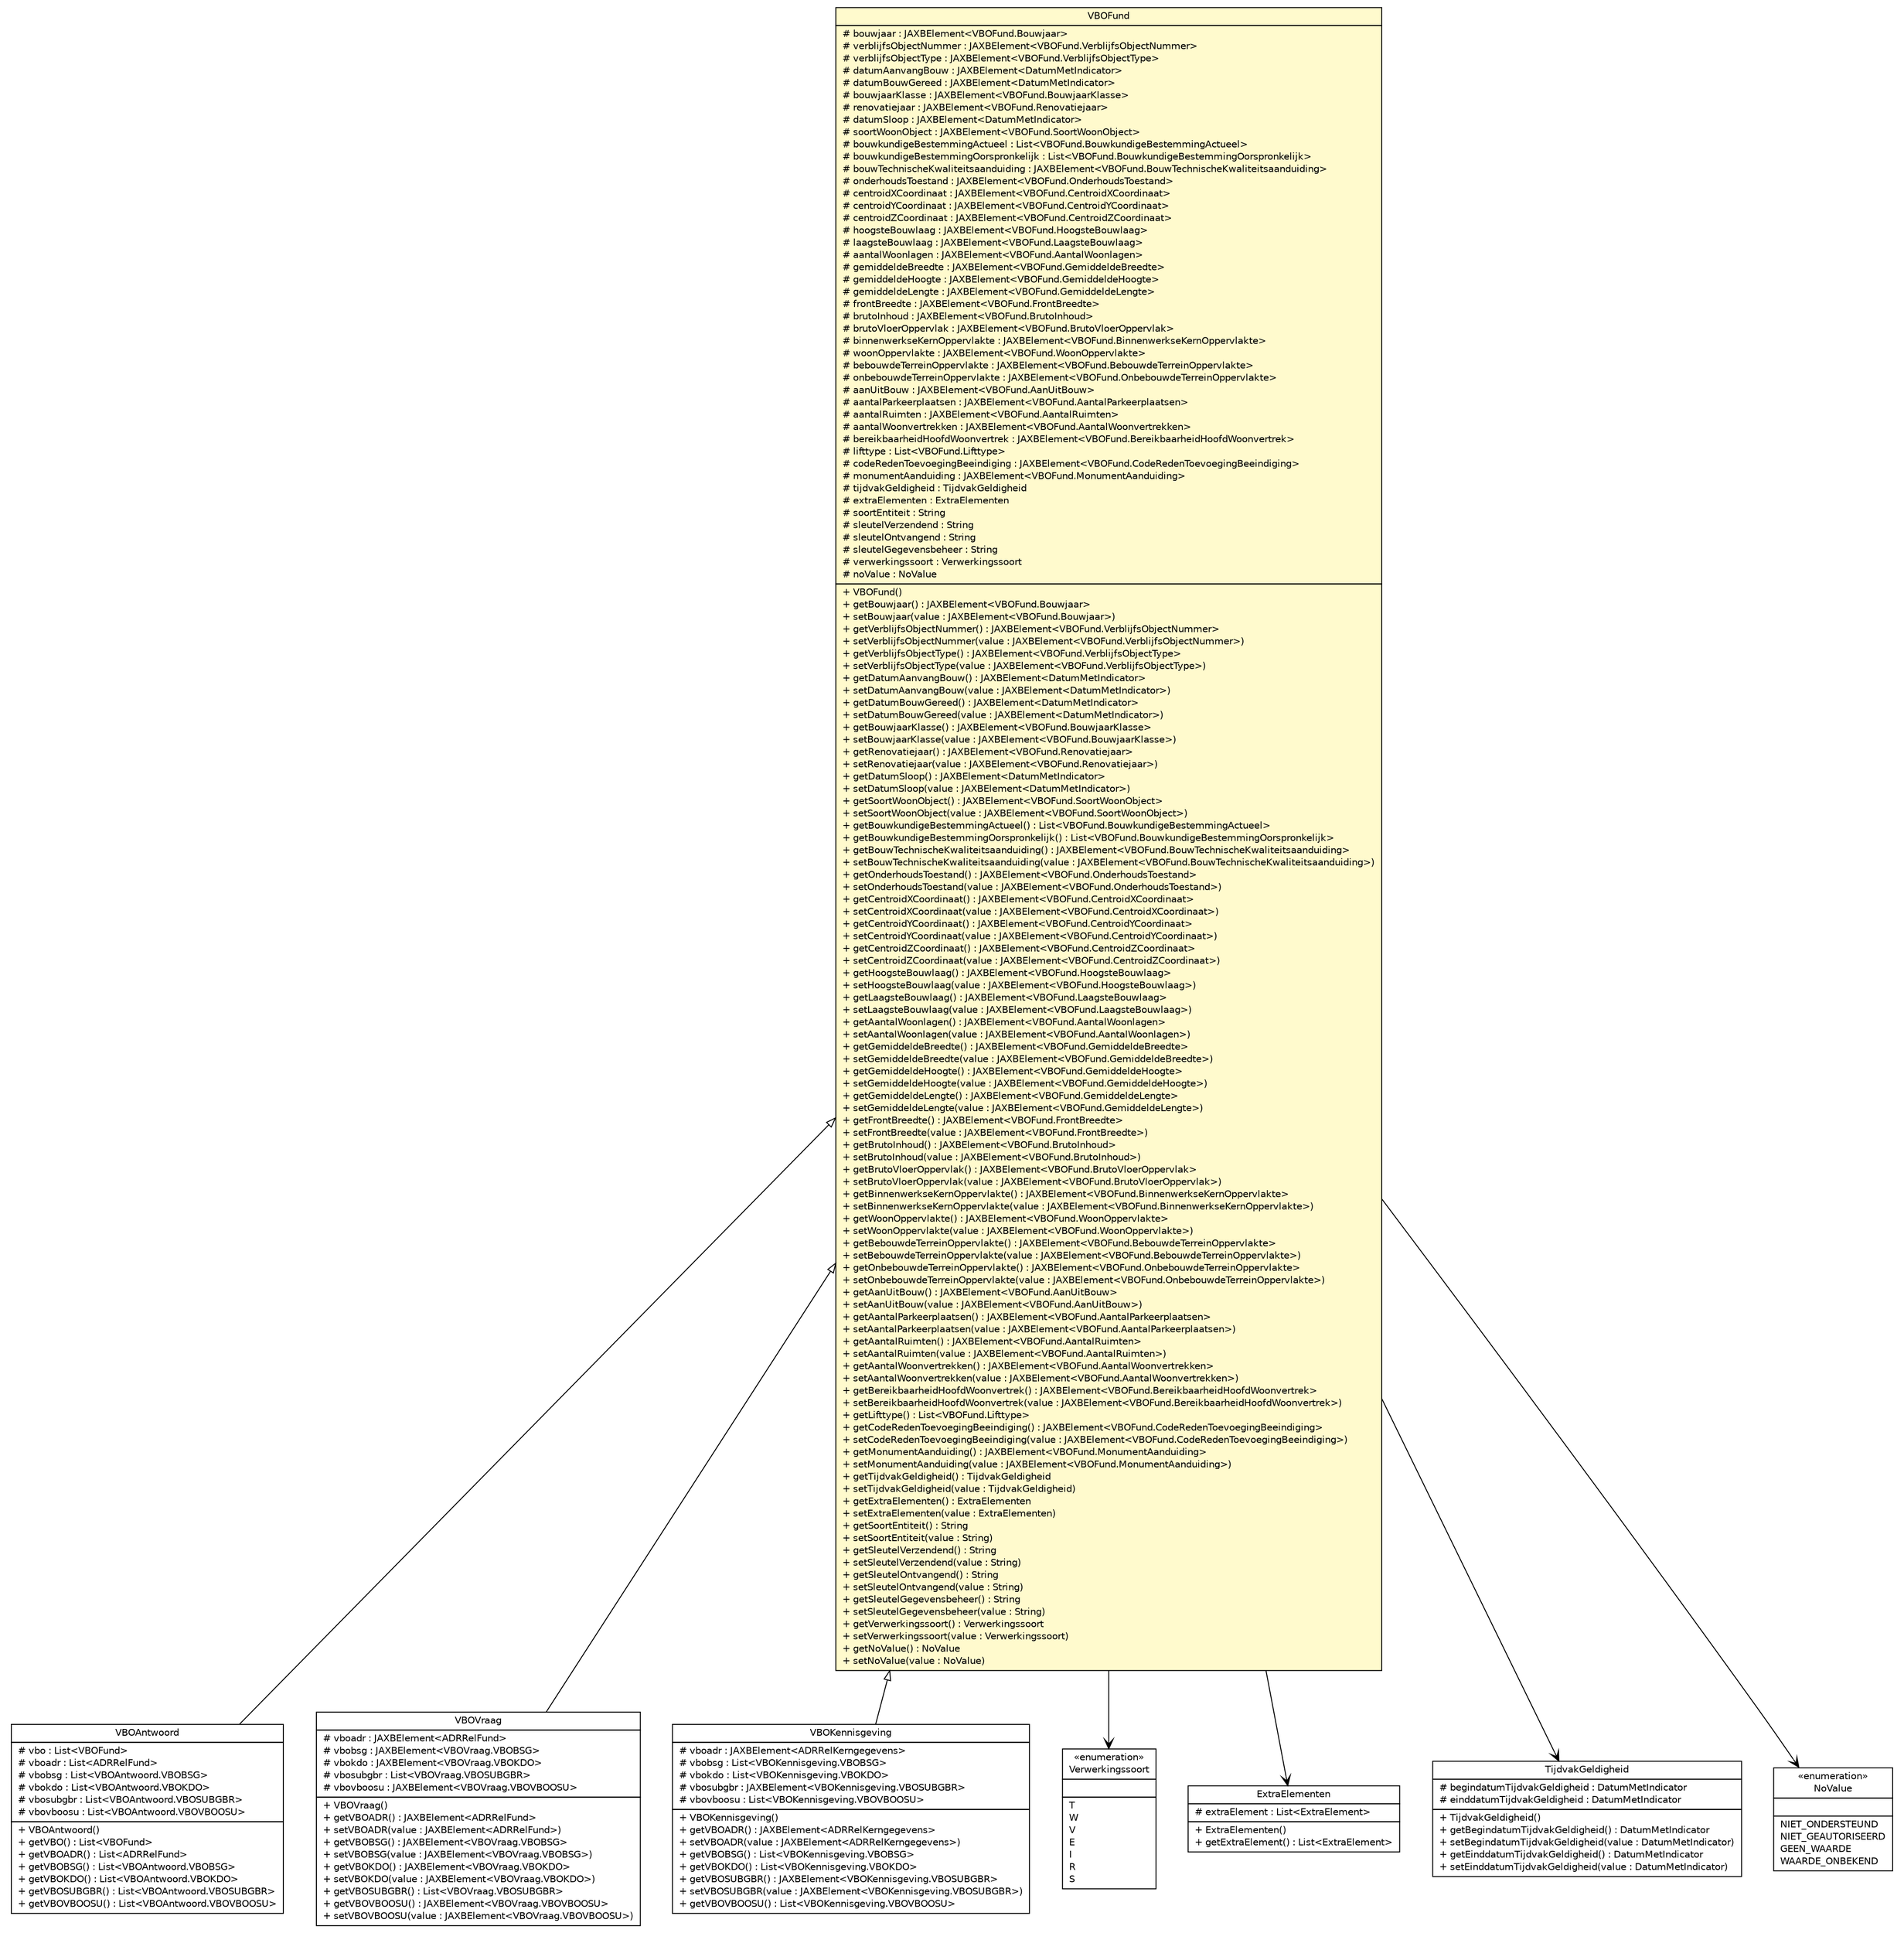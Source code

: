 #!/usr/local/bin/dot
#
# Class diagram 
# Generated by UMLGraph version R5_6-24-gf6e263 (http://www.umlgraph.org/)
#

digraph G {
	edge [fontname="Helvetica",fontsize=10,labelfontname="Helvetica",labelfontsize=10];
	node [fontname="Helvetica",fontsize=10,shape=plaintext];
	nodesep=0.25;
	ranksep=0.5;
	// nl.egem.stuf.sector.bg._0204.VBOAntwoord
	c207559 [label=<<table title="nl.egem.stuf.sector.bg._0204.VBOAntwoord" border="0" cellborder="1" cellspacing="0" cellpadding="2" port="p" href="./VBOAntwoord.html">
		<tr><td><table border="0" cellspacing="0" cellpadding="1">
<tr><td align="center" balign="center"> VBOAntwoord </td></tr>
		</table></td></tr>
		<tr><td><table border="0" cellspacing="0" cellpadding="1">
<tr><td align="left" balign="left"> # vbo : List&lt;VBOFund&gt; </td></tr>
<tr><td align="left" balign="left"> # vboadr : List&lt;ADRRelFund&gt; </td></tr>
<tr><td align="left" balign="left"> # vbobsg : List&lt;VBOAntwoord.VBOBSG&gt; </td></tr>
<tr><td align="left" balign="left"> # vbokdo : List&lt;VBOAntwoord.VBOKDO&gt; </td></tr>
<tr><td align="left" balign="left"> # vbosubgbr : List&lt;VBOAntwoord.VBOSUBGBR&gt; </td></tr>
<tr><td align="left" balign="left"> # vbovboosu : List&lt;VBOAntwoord.VBOVBOOSU&gt; </td></tr>
		</table></td></tr>
		<tr><td><table border="0" cellspacing="0" cellpadding="1">
<tr><td align="left" balign="left"> + VBOAntwoord() </td></tr>
<tr><td align="left" balign="left"> + getVBO() : List&lt;VBOFund&gt; </td></tr>
<tr><td align="left" balign="left"> + getVBOADR() : List&lt;ADRRelFund&gt; </td></tr>
<tr><td align="left" balign="left"> + getVBOBSG() : List&lt;VBOAntwoord.VBOBSG&gt; </td></tr>
<tr><td align="left" balign="left"> + getVBOKDO() : List&lt;VBOAntwoord.VBOKDO&gt; </td></tr>
<tr><td align="left" balign="left"> + getVBOSUBGBR() : List&lt;VBOAntwoord.VBOSUBGBR&gt; </td></tr>
<tr><td align="left" balign="left"> + getVBOVBOOSU() : List&lt;VBOAntwoord.VBOVBOOSU&gt; </td></tr>
		</table></td></tr>
		</table>>, URL="./VBOAntwoord.html", fontname="Helvetica", fontcolor="black", fontsize=10.0];
	// nl.egem.stuf.sector.bg._0204.VBOVraag
	c207679 [label=<<table title="nl.egem.stuf.sector.bg._0204.VBOVraag" border="0" cellborder="1" cellspacing="0" cellpadding="2" port="p" href="./VBOVraag.html">
		<tr><td><table border="0" cellspacing="0" cellpadding="1">
<tr><td align="center" balign="center"> VBOVraag </td></tr>
		</table></td></tr>
		<tr><td><table border="0" cellspacing="0" cellpadding="1">
<tr><td align="left" balign="left"> # vboadr : JAXBElement&lt;ADRRelFund&gt; </td></tr>
<tr><td align="left" balign="left"> # vbobsg : JAXBElement&lt;VBOVraag.VBOBSG&gt; </td></tr>
<tr><td align="left" balign="left"> # vbokdo : JAXBElement&lt;VBOVraag.VBOKDO&gt; </td></tr>
<tr><td align="left" balign="left"> # vbosubgbr : List&lt;VBOVraag.VBOSUBGBR&gt; </td></tr>
<tr><td align="left" balign="left"> # vbovboosu : JAXBElement&lt;VBOVraag.VBOVBOOSU&gt; </td></tr>
		</table></td></tr>
		<tr><td><table border="0" cellspacing="0" cellpadding="1">
<tr><td align="left" balign="left"> + VBOVraag() </td></tr>
<tr><td align="left" balign="left"> + getVBOADR() : JAXBElement&lt;ADRRelFund&gt; </td></tr>
<tr><td align="left" balign="left"> + setVBOADR(value : JAXBElement&lt;ADRRelFund&gt;) </td></tr>
<tr><td align="left" balign="left"> + getVBOBSG() : JAXBElement&lt;VBOVraag.VBOBSG&gt; </td></tr>
<tr><td align="left" balign="left"> + setVBOBSG(value : JAXBElement&lt;VBOVraag.VBOBSG&gt;) </td></tr>
<tr><td align="left" balign="left"> + getVBOKDO() : JAXBElement&lt;VBOVraag.VBOKDO&gt; </td></tr>
<tr><td align="left" balign="left"> + setVBOKDO(value : JAXBElement&lt;VBOVraag.VBOKDO&gt;) </td></tr>
<tr><td align="left" balign="left"> + getVBOSUBGBR() : List&lt;VBOVraag.VBOSUBGBR&gt; </td></tr>
<tr><td align="left" balign="left"> + getVBOVBOOSU() : JAXBElement&lt;VBOVraag.VBOVBOOSU&gt; </td></tr>
<tr><td align="left" balign="left"> + setVBOVBOOSU(value : JAXBElement&lt;VBOVraag.VBOVBOOSU&gt;) </td></tr>
		</table></td></tr>
		</table>>, URL="./VBOVraag.html", fontname="Helvetica", fontcolor="black", fontsize=10.0];
	// nl.egem.stuf.sector.bg._0204.VBOFund
	c207784 [label=<<table title="nl.egem.stuf.sector.bg._0204.VBOFund" border="0" cellborder="1" cellspacing="0" cellpadding="2" port="p" bgcolor="lemonChiffon" href="./VBOFund.html">
		<tr><td><table border="0" cellspacing="0" cellpadding="1">
<tr><td align="center" balign="center"> VBOFund </td></tr>
		</table></td></tr>
		<tr><td><table border="0" cellspacing="0" cellpadding="1">
<tr><td align="left" balign="left"> # bouwjaar : JAXBElement&lt;VBOFund.Bouwjaar&gt; </td></tr>
<tr><td align="left" balign="left"> # verblijfsObjectNummer : JAXBElement&lt;VBOFund.VerblijfsObjectNummer&gt; </td></tr>
<tr><td align="left" balign="left"> # verblijfsObjectType : JAXBElement&lt;VBOFund.VerblijfsObjectType&gt; </td></tr>
<tr><td align="left" balign="left"> # datumAanvangBouw : JAXBElement&lt;DatumMetIndicator&gt; </td></tr>
<tr><td align="left" balign="left"> # datumBouwGereed : JAXBElement&lt;DatumMetIndicator&gt; </td></tr>
<tr><td align="left" balign="left"> # bouwjaarKlasse : JAXBElement&lt;VBOFund.BouwjaarKlasse&gt; </td></tr>
<tr><td align="left" balign="left"> # renovatiejaar : JAXBElement&lt;VBOFund.Renovatiejaar&gt; </td></tr>
<tr><td align="left" balign="left"> # datumSloop : JAXBElement&lt;DatumMetIndicator&gt; </td></tr>
<tr><td align="left" balign="left"> # soortWoonObject : JAXBElement&lt;VBOFund.SoortWoonObject&gt; </td></tr>
<tr><td align="left" balign="left"> # bouwkundigeBestemmingActueel : List&lt;VBOFund.BouwkundigeBestemmingActueel&gt; </td></tr>
<tr><td align="left" balign="left"> # bouwkundigeBestemmingOorspronkelijk : List&lt;VBOFund.BouwkundigeBestemmingOorspronkelijk&gt; </td></tr>
<tr><td align="left" balign="left"> # bouwTechnischeKwaliteitsaanduiding : JAXBElement&lt;VBOFund.BouwTechnischeKwaliteitsaanduiding&gt; </td></tr>
<tr><td align="left" balign="left"> # onderhoudsToestand : JAXBElement&lt;VBOFund.OnderhoudsToestand&gt; </td></tr>
<tr><td align="left" balign="left"> # centroidXCoordinaat : JAXBElement&lt;VBOFund.CentroidXCoordinaat&gt; </td></tr>
<tr><td align="left" balign="left"> # centroidYCoordinaat : JAXBElement&lt;VBOFund.CentroidYCoordinaat&gt; </td></tr>
<tr><td align="left" balign="left"> # centroidZCoordinaat : JAXBElement&lt;VBOFund.CentroidZCoordinaat&gt; </td></tr>
<tr><td align="left" balign="left"> # hoogsteBouwlaag : JAXBElement&lt;VBOFund.HoogsteBouwlaag&gt; </td></tr>
<tr><td align="left" balign="left"> # laagsteBouwlaag : JAXBElement&lt;VBOFund.LaagsteBouwlaag&gt; </td></tr>
<tr><td align="left" balign="left"> # aantalWoonlagen : JAXBElement&lt;VBOFund.AantalWoonlagen&gt; </td></tr>
<tr><td align="left" balign="left"> # gemiddeldeBreedte : JAXBElement&lt;VBOFund.GemiddeldeBreedte&gt; </td></tr>
<tr><td align="left" balign="left"> # gemiddeldeHoogte : JAXBElement&lt;VBOFund.GemiddeldeHoogte&gt; </td></tr>
<tr><td align="left" balign="left"> # gemiddeldeLengte : JAXBElement&lt;VBOFund.GemiddeldeLengte&gt; </td></tr>
<tr><td align="left" balign="left"> # frontBreedte : JAXBElement&lt;VBOFund.FrontBreedte&gt; </td></tr>
<tr><td align="left" balign="left"> # brutoInhoud : JAXBElement&lt;VBOFund.BrutoInhoud&gt; </td></tr>
<tr><td align="left" balign="left"> # brutoVloerOppervlak : JAXBElement&lt;VBOFund.BrutoVloerOppervlak&gt; </td></tr>
<tr><td align="left" balign="left"> # binnenwerkseKernOppervlakte : JAXBElement&lt;VBOFund.BinnenwerkseKernOppervlakte&gt; </td></tr>
<tr><td align="left" balign="left"> # woonOppervlakte : JAXBElement&lt;VBOFund.WoonOppervlakte&gt; </td></tr>
<tr><td align="left" balign="left"> # bebouwdeTerreinOppervlakte : JAXBElement&lt;VBOFund.BebouwdeTerreinOppervlakte&gt; </td></tr>
<tr><td align="left" balign="left"> # onbebouwdeTerreinOppervlakte : JAXBElement&lt;VBOFund.OnbebouwdeTerreinOppervlakte&gt; </td></tr>
<tr><td align="left" balign="left"> # aanUitBouw : JAXBElement&lt;VBOFund.AanUitBouw&gt; </td></tr>
<tr><td align="left" balign="left"> # aantalParkeerplaatsen : JAXBElement&lt;VBOFund.AantalParkeerplaatsen&gt; </td></tr>
<tr><td align="left" balign="left"> # aantalRuimten : JAXBElement&lt;VBOFund.AantalRuimten&gt; </td></tr>
<tr><td align="left" balign="left"> # aantalWoonvertrekken : JAXBElement&lt;VBOFund.AantalWoonvertrekken&gt; </td></tr>
<tr><td align="left" balign="left"> # bereikbaarheidHoofdWoonvertrek : JAXBElement&lt;VBOFund.BereikbaarheidHoofdWoonvertrek&gt; </td></tr>
<tr><td align="left" balign="left"> # lifttype : List&lt;VBOFund.Lifttype&gt; </td></tr>
<tr><td align="left" balign="left"> # codeRedenToevoegingBeeindiging : JAXBElement&lt;VBOFund.CodeRedenToevoegingBeeindiging&gt; </td></tr>
<tr><td align="left" balign="left"> # monumentAanduiding : JAXBElement&lt;VBOFund.MonumentAanduiding&gt; </td></tr>
<tr><td align="left" balign="left"> # tijdvakGeldigheid : TijdvakGeldigheid </td></tr>
<tr><td align="left" balign="left"> # extraElementen : ExtraElementen </td></tr>
<tr><td align="left" balign="left"> # soortEntiteit : String </td></tr>
<tr><td align="left" balign="left"> # sleutelVerzendend : String </td></tr>
<tr><td align="left" balign="left"> # sleutelOntvangend : String </td></tr>
<tr><td align="left" balign="left"> # sleutelGegevensbeheer : String </td></tr>
<tr><td align="left" balign="left"> # verwerkingssoort : Verwerkingssoort </td></tr>
<tr><td align="left" balign="left"> # noValue : NoValue </td></tr>
		</table></td></tr>
		<tr><td><table border="0" cellspacing="0" cellpadding="1">
<tr><td align="left" balign="left"> + VBOFund() </td></tr>
<tr><td align="left" balign="left"> + getBouwjaar() : JAXBElement&lt;VBOFund.Bouwjaar&gt; </td></tr>
<tr><td align="left" balign="left"> + setBouwjaar(value : JAXBElement&lt;VBOFund.Bouwjaar&gt;) </td></tr>
<tr><td align="left" balign="left"> + getVerblijfsObjectNummer() : JAXBElement&lt;VBOFund.VerblijfsObjectNummer&gt; </td></tr>
<tr><td align="left" balign="left"> + setVerblijfsObjectNummer(value : JAXBElement&lt;VBOFund.VerblijfsObjectNummer&gt;) </td></tr>
<tr><td align="left" balign="left"> + getVerblijfsObjectType() : JAXBElement&lt;VBOFund.VerblijfsObjectType&gt; </td></tr>
<tr><td align="left" balign="left"> + setVerblijfsObjectType(value : JAXBElement&lt;VBOFund.VerblijfsObjectType&gt;) </td></tr>
<tr><td align="left" balign="left"> + getDatumAanvangBouw() : JAXBElement&lt;DatumMetIndicator&gt; </td></tr>
<tr><td align="left" balign="left"> + setDatumAanvangBouw(value : JAXBElement&lt;DatumMetIndicator&gt;) </td></tr>
<tr><td align="left" balign="left"> + getDatumBouwGereed() : JAXBElement&lt;DatumMetIndicator&gt; </td></tr>
<tr><td align="left" balign="left"> + setDatumBouwGereed(value : JAXBElement&lt;DatumMetIndicator&gt;) </td></tr>
<tr><td align="left" balign="left"> + getBouwjaarKlasse() : JAXBElement&lt;VBOFund.BouwjaarKlasse&gt; </td></tr>
<tr><td align="left" balign="left"> + setBouwjaarKlasse(value : JAXBElement&lt;VBOFund.BouwjaarKlasse&gt;) </td></tr>
<tr><td align="left" balign="left"> + getRenovatiejaar() : JAXBElement&lt;VBOFund.Renovatiejaar&gt; </td></tr>
<tr><td align="left" balign="left"> + setRenovatiejaar(value : JAXBElement&lt;VBOFund.Renovatiejaar&gt;) </td></tr>
<tr><td align="left" balign="left"> + getDatumSloop() : JAXBElement&lt;DatumMetIndicator&gt; </td></tr>
<tr><td align="left" balign="left"> + setDatumSloop(value : JAXBElement&lt;DatumMetIndicator&gt;) </td></tr>
<tr><td align="left" balign="left"> + getSoortWoonObject() : JAXBElement&lt;VBOFund.SoortWoonObject&gt; </td></tr>
<tr><td align="left" balign="left"> + setSoortWoonObject(value : JAXBElement&lt;VBOFund.SoortWoonObject&gt;) </td></tr>
<tr><td align="left" balign="left"> + getBouwkundigeBestemmingActueel() : List&lt;VBOFund.BouwkundigeBestemmingActueel&gt; </td></tr>
<tr><td align="left" balign="left"> + getBouwkundigeBestemmingOorspronkelijk() : List&lt;VBOFund.BouwkundigeBestemmingOorspronkelijk&gt; </td></tr>
<tr><td align="left" balign="left"> + getBouwTechnischeKwaliteitsaanduiding() : JAXBElement&lt;VBOFund.BouwTechnischeKwaliteitsaanduiding&gt; </td></tr>
<tr><td align="left" balign="left"> + setBouwTechnischeKwaliteitsaanduiding(value : JAXBElement&lt;VBOFund.BouwTechnischeKwaliteitsaanduiding&gt;) </td></tr>
<tr><td align="left" balign="left"> + getOnderhoudsToestand() : JAXBElement&lt;VBOFund.OnderhoudsToestand&gt; </td></tr>
<tr><td align="left" balign="left"> + setOnderhoudsToestand(value : JAXBElement&lt;VBOFund.OnderhoudsToestand&gt;) </td></tr>
<tr><td align="left" balign="left"> + getCentroidXCoordinaat() : JAXBElement&lt;VBOFund.CentroidXCoordinaat&gt; </td></tr>
<tr><td align="left" balign="left"> + setCentroidXCoordinaat(value : JAXBElement&lt;VBOFund.CentroidXCoordinaat&gt;) </td></tr>
<tr><td align="left" balign="left"> + getCentroidYCoordinaat() : JAXBElement&lt;VBOFund.CentroidYCoordinaat&gt; </td></tr>
<tr><td align="left" balign="left"> + setCentroidYCoordinaat(value : JAXBElement&lt;VBOFund.CentroidYCoordinaat&gt;) </td></tr>
<tr><td align="left" balign="left"> + getCentroidZCoordinaat() : JAXBElement&lt;VBOFund.CentroidZCoordinaat&gt; </td></tr>
<tr><td align="left" balign="left"> + setCentroidZCoordinaat(value : JAXBElement&lt;VBOFund.CentroidZCoordinaat&gt;) </td></tr>
<tr><td align="left" balign="left"> + getHoogsteBouwlaag() : JAXBElement&lt;VBOFund.HoogsteBouwlaag&gt; </td></tr>
<tr><td align="left" balign="left"> + setHoogsteBouwlaag(value : JAXBElement&lt;VBOFund.HoogsteBouwlaag&gt;) </td></tr>
<tr><td align="left" balign="left"> + getLaagsteBouwlaag() : JAXBElement&lt;VBOFund.LaagsteBouwlaag&gt; </td></tr>
<tr><td align="left" balign="left"> + setLaagsteBouwlaag(value : JAXBElement&lt;VBOFund.LaagsteBouwlaag&gt;) </td></tr>
<tr><td align="left" balign="left"> + getAantalWoonlagen() : JAXBElement&lt;VBOFund.AantalWoonlagen&gt; </td></tr>
<tr><td align="left" balign="left"> + setAantalWoonlagen(value : JAXBElement&lt;VBOFund.AantalWoonlagen&gt;) </td></tr>
<tr><td align="left" balign="left"> + getGemiddeldeBreedte() : JAXBElement&lt;VBOFund.GemiddeldeBreedte&gt; </td></tr>
<tr><td align="left" balign="left"> + setGemiddeldeBreedte(value : JAXBElement&lt;VBOFund.GemiddeldeBreedte&gt;) </td></tr>
<tr><td align="left" balign="left"> + getGemiddeldeHoogte() : JAXBElement&lt;VBOFund.GemiddeldeHoogte&gt; </td></tr>
<tr><td align="left" balign="left"> + setGemiddeldeHoogte(value : JAXBElement&lt;VBOFund.GemiddeldeHoogte&gt;) </td></tr>
<tr><td align="left" balign="left"> + getGemiddeldeLengte() : JAXBElement&lt;VBOFund.GemiddeldeLengte&gt; </td></tr>
<tr><td align="left" balign="left"> + setGemiddeldeLengte(value : JAXBElement&lt;VBOFund.GemiddeldeLengte&gt;) </td></tr>
<tr><td align="left" balign="left"> + getFrontBreedte() : JAXBElement&lt;VBOFund.FrontBreedte&gt; </td></tr>
<tr><td align="left" balign="left"> + setFrontBreedte(value : JAXBElement&lt;VBOFund.FrontBreedte&gt;) </td></tr>
<tr><td align="left" balign="left"> + getBrutoInhoud() : JAXBElement&lt;VBOFund.BrutoInhoud&gt; </td></tr>
<tr><td align="left" balign="left"> + setBrutoInhoud(value : JAXBElement&lt;VBOFund.BrutoInhoud&gt;) </td></tr>
<tr><td align="left" balign="left"> + getBrutoVloerOppervlak() : JAXBElement&lt;VBOFund.BrutoVloerOppervlak&gt; </td></tr>
<tr><td align="left" balign="left"> + setBrutoVloerOppervlak(value : JAXBElement&lt;VBOFund.BrutoVloerOppervlak&gt;) </td></tr>
<tr><td align="left" balign="left"> + getBinnenwerkseKernOppervlakte() : JAXBElement&lt;VBOFund.BinnenwerkseKernOppervlakte&gt; </td></tr>
<tr><td align="left" balign="left"> + setBinnenwerkseKernOppervlakte(value : JAXBElement&lt;VBOFund.BinnenwerkseKernOppervlakte&gt;) </td></tr>
<tr><td align="left" balign="left"> + getWoonOppervlakte() : JAXBElement&lt;VBOFund.WoonOppervlakte&gt; </td></tr>
<tr><td align="left" balign="left"> + setWoonOppervlakte(value : JAXBElement&lt;VBOFund.WoonOppervlakte&gt;) </td></tr>
<tr><td align="left" balign="left"> + getBebouwdeTerreinOppervlakte() : JAXBElement&lt;VBOFund.BebouwdeTerreinOppervlakte&gt; </td></tr>
<tr><td align="left" balign="left"> + setBebouwdeTerreinOppervlakte(value : JAXBElement&lt;VBOFund.BebouwdeTerreinOppervlakte&gt;) </td></tr>
<tr><td align="left" balign="left"> + getOnbebouwdeTerreinOppervlakte() : JAXBElement&lt;VBOFund.OnbebouwdeTerreinOppervlakte&gt; </td></tr>
<tr><td align="left" balign="left"> + setOnbebouwdeTerreinOppervlakte(value : JAXBElement&lt;VBOFund.OnbebouwdeTerreinOppervlakte&gt;) </td></tr>
<tr><td align="left" balign="left"> + getAanUitBouw() : JAXBElement&lt;VBOFund.AanUitBouw&gt; </td></tr>
<tr><td align="left" balign="left"> + setAanUitBouw(value : JAXBElement&lt;VBOFund.AanUitBouw&gt;) </td></tr>
<tr><td align="left" balign="left"> + getAantalParkeerplaatsen() : JAXBElement&lt;VBOFund.AantalParkeerplaatsen&gt; </td></tr>
<tr><td align="left" balign="left"> + setAantalParkeerplaatsen(value : JAXBElement&lt;VBOFund.AantalParkeerplaatsen&gt;) </td></tr>
<tr><td align="left" balign="left"> + getAantalRuimten() : JAXBElement&lt;VBOFund.AantalRuimten&gt; </td></tr>
<tr><td align="left" balign="left"> + setAantalRuimten(value : JAXBElement&lt;VBOFund.AantalRuimten&gt;) </td></tr>
<tr><td align="left" balign="left"> + getAantalWoonvertrekken() : JAXBElement&lt;VBOFund.AantalWoonvertrekken&gt; </td></tr>
<tr><td align="left" balign="left"> + setAantalWoonvertrekken(value : JAXBElement&lt;VBOFund.AantalWoonvertrekken&gt;) </td></tr>
<tr><td align="left" balign="left"> + getBereikbaarheidHoofdWoonvertrek() : JAXBElement&lt;VBOFund.BereikbaarheidHoofdWoonvertrek&gt; </td></tr>
<tr><td align="left" balign="left"> + setBereikbaarheidHoofdWoonvertrek(value : JAXBElement&lt;VBOFund.BereikbaarheidHoofdWoonvertrek&gt;) </td></tr>
<tr><td align="left" balign="left"> + getLifttype() : List&lt;VBOFund.Lifttype&gt; </td></tr>
<tr><td align="left" balign="left"> + getCodeRedenToevoegingBeeindiging() : JAXBElement&lt;VBOFund.CodeRedenToevoegingBeeindiging&gt; </td></tr>
<tr><td align="left" balign="left"> + setCodeRedenToevoegingBeeindiging(value : JAXBElement&lt;VBOFund.CodeRedenToevoegingBeeindiging&gt;) </td></tr>
<tr><td align="left" balign="left"> + getMonumentAanduiding() : JAXBElement&lt;VBOFund.MonumentAanduiding&gt; </td></tr>
<tr><td align="left" balign="left"> + setMonumentAanduiding(value : JAXBElement&lt;VBOFund.MonumentAanduiding&gt;) </td></tr>
<tr><td align="left" balign="left"> + getTijdvakGeldigheid() : TijdvakGeldigheid </td></tr>
<tr><td align="left" balign="left"> + setTijdvakGeldigheid(value : TijdvakGeldigheid) </td></tr>
<tr><td align="left" balign="left"> + getExtraElementen() : ExtraElementen </td></tr>
<tr><td align="left" balign="left"> + setExtraElementen(value : ExtraElementen) </td></tr>
<tr><td align="left" balign="left"> + getSoortEntiteit() : String </td></tr>
<tr><td align="left" balign="left"> + setSoortEntiteit(value : String) </td></tr>
<tr><td align="left" balign="left"> + getSleutelVerzendend() : String </td></tr>
<tr><td align="left" balign="left"> + setSleutelVerzendend(value : String) </td></tr>
<tr><td align="left" balign="left"> + getSleutelOntvangend() : String </td></tr>
<tr><td align="left" balign="left"> + setSleutelOntvangend(value : String) </td></tr>
<tr><td align="left" balign="left"> + getSleutelGegevensbeheer() : String </td></tr>
<tr><td align="left" balign="left"> + setSleutelGegevensbeheer(value : String) </td></tr>
<tr><td align="left" balign="left"> + getVerwerkingssoort() : Verwerkingssoort </td></tr>
<tr><td align="left" balign="left"> + setVerwerkingssoort(value : Verwerkingssoort) </td></tr>
<tr><td align="left" balign="left"> + getNoValue() : NoValue </td></tr>
<tr><td align="left" balign="left"> + setNoValue(value : NoValue) </td></tr>
		</table></td></tr>
		</table>>, URL="./VBOFund.html", fontname="Helvetica", fontcolor="black", fontsize=10.0];
	// nl.egem.stuf.sector.bg._0204.VBOKennisgeving
	c207945 [label=<<table title="nl.egem.stuf.sector.bg._0204.VBOKennisgeving" border="0" cellborder="1" cellspacing="0" cellpadding="2" port="p" href="./VBOKennisgeving.html">
		<tr><td><table border="0" cellspacing="0" cellpadding="1">
<tr><td align="center" balign="center"> VBOKennisgeving </td></tr>
		</table></td></tr>
		<tr><td><table border="0" cellspacing="0" cellpadding="1">
<tr><td align="left" balign="left"> # vboadr : JAXBElement&lt;ADRRelKerngegevens&gt; </td></tr>
<tr><td align="left" balign="left"> # vbobsg : List&lt;VBOKennisgeving.VBOBSG&gt; </td></tr>
<tr><td align="left" balign="left"> # vbokdo : List&lt;VBOKennisgeving.VBOKDO&gt; </td></tr>
<tr><td align="left" balign="left"> # vbosubgbr : JAXBElement&lt;VBOKennisgeving.VBOSUBGBR&gt; </td></tr>
<tr><td align="left" balign="left"> # vbovboosu : List&lt;VBOKennisgeving.VBOVBOOSU&gt; </td></tr>
		</table></td></tr>
		<tr><td><table border="0" cellspacing="0" cellpadding="1">
<tr><td align="left" balign="left"> + VBOKennisgeving() </td></tr>
<tr><td align="left" balign="left"> + getVBOADR() : JAXBElement&lt;ADRRelKerngegevens&gt; </td></tr>
<tr><td align="left" balign="left"> + setVBOADR(value : JAXBElement&lt;ADRRelKerngegevens&gt;) </td></tr>
<tr><td align="left" balign="left"> + getVBOBSG() : List&lt;VBOKennisgeving.VBOBSG&gt; </td></tr>
<tr><td align="left" balign="left"> + getVBOKDO() : List&lt;VBOKennisgeving.VBOKDO&gt; </td></tr>
<tr><td align="left" balign="left"> + getVBOSUBGBR() : JAXBElement&lt;VBOKennisgeving.VBOSUBGBR&gt; </td></tr>
<tr><td align="left" balign="left"> + setVBOSUBGBR(value : JAXBElement&lt;VBOKennisgeving.VBOSUBGBR&gt;) </td></tr>
<tr><td align="left" balign="left"> + getVBOVBOOSU() : List&lt;VBOKennisgeving.VBOVBOOSU&gt; </td></tr>
		</table></td></tr>
		</table>>, URL="./VBOKennisgeving.html", fontname="Helvetica", fontcolor="black", fontsize=10.0];
	// nl.egem.stuf.stuf0204.Verwerkingssoort
	c207963 [label=<<table title="nl.egem.stuf.stuf0204.Verwerkingssoort" border="0" cellborder="1" cellspacing="0" cellpadding="2" port="p" href="../../../stuf0204/Verwerkingssoort.html">
		<tr><td><table border="0" cellspacing="0" cellpadding="1">
<tr><td align="center" balign="center"> &#171;enumeration&#187; </td></tr>
<tr><td align="center" balign="center"> Verwerkingssoort </td></tr>
		</table></td></tr>
		<tr><td><table border="0" cellspacing="0" cellpadding="1">
<tr><td align="left" balign="left">  </td></tr>
		</table></td></tr>
		<tr><td><table border="0" cellspacing="0" cellpadding="1">
<tr><td align="left" balign="left"> T </td></tr>
<tr><td align="left" balign="left"> W </td></tr>
<tr><td align="left" balign="left"> V </td></tr>
<tr><td align="left" balign="left"> E </td></tr>
<tr><td align="left" balign="left"> I </td></tr>
<tr><td align="left" balign="left"> R </td></tr>
<tr><td align="left" balign="left"> S </td></tr>
		</table></td></tr>
		</table>>, URL="../../../stuf0204/Verwerkingssoort.html", fontname="Helvetica", fontcolor="black", fontsize=10.0];
	// nl.egem.stuf.stuf0204.ExtraElementen
	c207966 [label=<<table title="nl.egem.stuf.stuf0204.ExtraElementen" border="0" cellborder="1" cellspacing="0" cellpadding="2" port="p" href="../../../stuf0204/ExtraElementen.html">
		<tr><td><table border="0" cellspacing="0" cellpadding="1">
<tr><td align="center" balign="center"> ExtraElementen </td></tr>
		</table></td></tr>
		<tr><td><table border="0" cellspacing="0" cellpadding="1">
<tr><td align="left" balign="left"> # extraElement : List&lt;ExtraElement&gt; </td></tr>
		</table></td></tr>
		<tr><td><table border="0" cellspacing="0" cellpadding="1">
<tr><td align="left" balign="left"> + ExtraElementen() </td></tr>
<tr><td align="left" balign="left"> + getExtraElement() : List&lt;ExtraElement&gt; </td></tr>
		</table></td></tr>
		</table>>, URL="../../../stuf0204/ExtraElementen.html", fontname="Helvetica", fontcolor="black", fontsize=10.0];
	// nl.egem.stuf.stuf0204.TijdvakGeldigheid
	c207969 [label=<<table title="nl.egem.stuf.stuf0204.TijdvakGeldigheid" border="0" cellborder="1" cellspacing="0" cellpadding="2" port="p" href="../../../stuf0204/TijdvakGeldigheid.html">
		<tr><td><table border="0" cellspacing="0" cellpadding="1">
<tr><td align="center" balign="center"> TijdvakGeldigheid </td></tr>
		</table></td></tr>
		<tr><td><table border="0" cellspacing="0" cellpadding="1">
<tr><td align="left" balign="left"> # begindatumTijdvakGeldigheid : DatumMetIndicator </td></tr>
<tr><td align="left" balign="left"> # einddatumTijdvakGeldigheid : DatumMetIndicator </td></tr>
		</table></td></tr>
		<tr><td><table border="0" cellspacing="0" cellpadding="1">
<tr><td align="left" balign="left"> + TijdvakGeldigheid() </td></tr>
<tr><td align="left" balign="left"> + getBegindatumTijdvakGeldigheid() : DatumMetIndicator </td></tr>
<tr><td align="left" balign="left"> + setBegindatumTijdvakGeldigheid(value : DatumMetIndicator) </td></tr>
<tr><td align="left" balign="left"> + getEinddatumTijdvakGeldigheid() : DatumMetIndicator </td></tr>
<tr><td align="left" balign="left"> + setEinddatumTijdvakGeldigheid(value : DatumMetIndicator) </td></tr>
		</table></td></tr>
		</table>>, URL="../../../stuf0204/TijdvakGeldigheid.html", fontname="Helvetica", fontcolor="black", fontsize=10.0];
	// nl.egem.stuf.stuf0204.NoValue
	c207973 [label=<<table title="nl.egem.stuf.stuf0204.NoValue" border="0" cellborder="1" cellspacing="0" cellpadding="2" port="p" href="../../../stuf0204/NoValue.html">
		<tr><td><table border="0" cellspacing="0" cellpadding="1">
<tr><td align="center" balign="center"> &#171;enumeration&#187; </td></tr>
<tr><td align="center" balign="center"> NoValue </td></tr>
		</table></td></tr>
		<tr><td><table border="0" cellspacing="0" cellpadding="1">
<tr><td align="left" balign="left">  </td></tr>
		</table></td></tr>
		<tr><td><table border="0" cellspacing="0" cellpadding="1">
<tr><td align="left" balign="left"> NIET_ONDERSTEUND </td></tr>
<tr><td align="left" balign="left"> NIET_GEAUTORISEERD </td></tr>
<tr><td align="left" balign="left"> GEEN_WAARDE </td></tr>
<tr><td align="left" balign="left"> WAARDE_ONBEKEND </td></tr>
		</table></td></tr>
		</table>>, URL="../../../stuf0204/NoValue.html", fontname="Helvetica", fontcolor="black", fontsize=10.0];
	//nl.egem.stuf.sector.bg._0204.VBOAntwoord extends nl.egem.stuf.sector.bg._0204.VBOFund
	c207784:p -> c207559:p [dir=back,arrowtail=empty];
	//nl.egem.stuf.sector.bg._0204.VBOVraag extends nl.egem.stuf.sector.bg._0204.VBOFund
	c207784:p -> c207679:p [dir=back,arrowtail=empty];
	//nl.egem.stuf.sector.bg._0204.VBOKennisgeving extends nl.egem.stuf.sector.bg._0204.VBOFund
	c207784:p -> c207945:p [dir=back,arrowtail=empty];
	// nl.egem.stuf.sector.bg._0204.VBOFund NAVASSOC nl.egem.stuf.stuf0204.TijdvakGeldigheid
	c207784:p -> c207969:p [taillabel="", label="", headlabel="", fontname="Helvetica", fontcolor="black", fontsize=10.0, color="black", arrowhead=open];
	// nl.egem.stuf.sector.bg._0204.VBOFund NAVASSOC nl.egem.stuf.stuf0204.ExtraElementen
	c207784:p -> c207966:p [taillabel="", label="", headlabel="", fontname="Helvetica", fontcolor="black", fontsize=10.0, color="black", arrowhead=open];
	// nl.egem.stuf.sector.bg._0204.VBOFund NAVASSOC nl.egem.stuf.stuf0204.Verwerkingssoort
	c207784:p -> c207963:p [taillabel="", label="", headlabel="", fontname="Helvetica", fontcolor="black", fontsize=10.0, color="black", arrowhead=open];
	// nl.egem.stuf.sector.bg._0204.VBOFund NAVASSOC nl.egem.stuf.stuf0204.NoValue
	c207784:p -> c207973:p [taillabel="", label="", headlabel="", fontname="Helvetica", fontcolor="black", fontsize=10.0, color="black", arrowhead=open];
}

